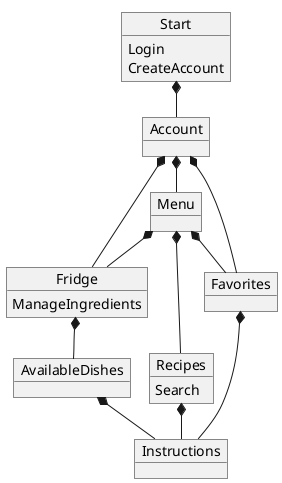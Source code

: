 @startuml
!pragma layout smetana

object Start{
Login
CreateAccount
}

object Menu{
}

object Account

object Fridge{
ManageIngredients
}

object AvailableDishes{
}

object Favorites

object Recipes{
Search
}

object Instructions

Start *-- Account
Account *-- Menu

Menu *-- Recipes
Menu *-- Fridge
Menu *-- Favorites

Fridge *-- AvailableDishes
Account *-- Fridge
AvailableDishes *-- Instructions

Recipes *-- Instructions

Favorites *-- Instructions
Account *-- Favorites


@enduml